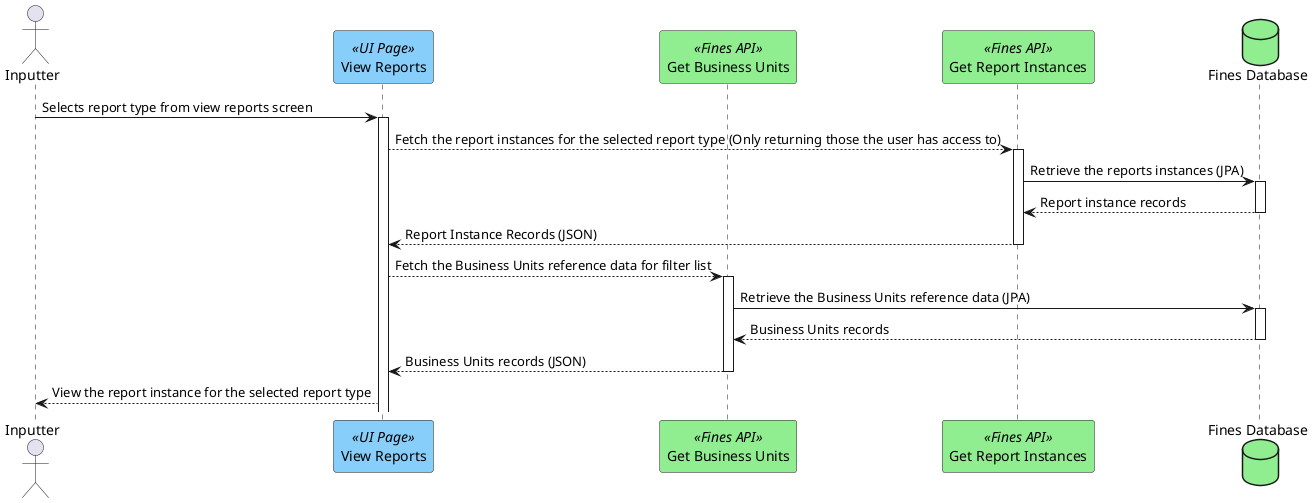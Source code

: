 @startuml
actor "Inputter" as user
participant "View Reports" as viewReportsInstances <<UI Page>> #lightskyblue
participant "Get Business Units" as getBusinessUnits <<Fines API>> #lightgreen
participant "Get Report Instances" as getReportInstances <<Fines API>> #lightgreen
database "Fines Database" as db #lightgreen

user -> viewReportsInstances ++ : Selects report type from view reports screen
viewReportsInstances --> getReportInstances++ : Fetch the report instances for the selected report type (Only returning those the user has access to)
getReportInstances -> db ++ : Retrieve the reports instances (JPA)
getReportInstances <-- db -- : Report instance records
viewReportsInstances <-- getReportInstances-- : Report Instance Records (JSON)
viewReportsInstances --> getBusinessUnits++ : Fetch the Business Units reference data for filter list
getBusinessUnits -> db ++ : Retrieve the Business Units reference data (JPA)
getBusinessUnits <-- db -- : Business Units records
viewReportsInstances <-- getBusinessUnits-- : Business Units records (JSON)
user <-- viewReportsInstances : View the report instance for the selected report type

@enduml